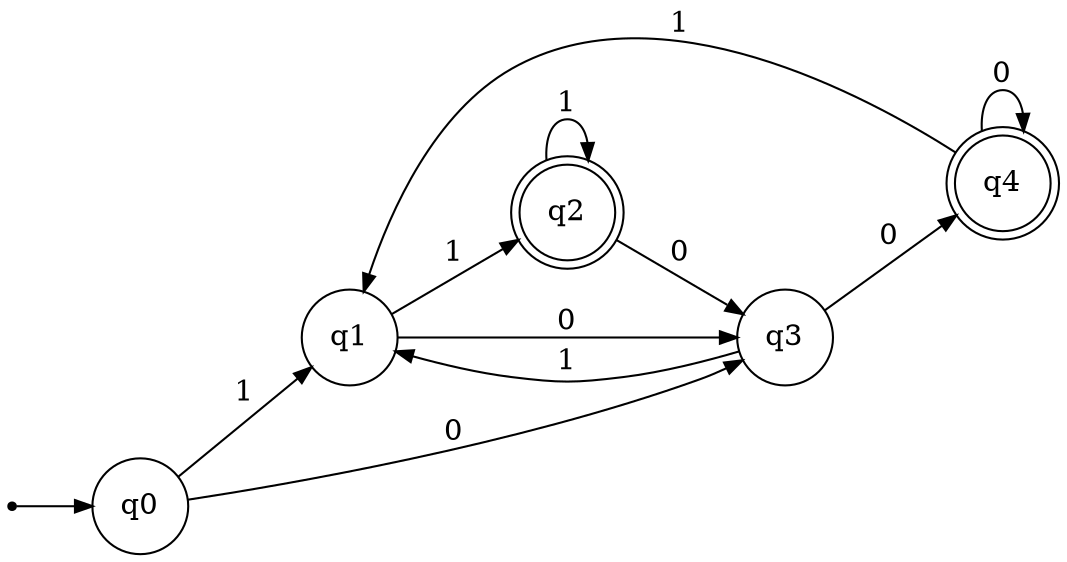 digraph {
	ranksep=0.5 size="8, 8"
	rankdir=LR
	Initial [label="" fontsize=14.0 shape=point]
	q0 [fontsize=14.0 shape=circle]
	q1 [fontsize=14.0 shape=circle]
	q2 [fontsize=14.0 shape=doublecircle]
	q3 [fontsize=14.0 shape=circle]
	q4 [fontsize=14.0 shape=doublecircle]
	Initial -> q0 [arrowsize=0.85]
	q0 -> q3 [label=" 0 " arrowsize=0.85 fontsize=14.0]
	q0 -> q1 [label=" 1 " arrowsize=0.85 fontsize=14.0]
	q1 -> q3 [label=" 0 " arrowsize=0.85 fontsize=14.0]
	q1 -> q2 [label=" 1 " arrowsize=0.85 fontsize=14.0]
	q2 -> q3 [label=" 0 " arrowsize=0.85 fontsize=14.0]
	q2 -> q2 [label=" 1 " arrowsize=0.85 fontsize=14.0]
	q3 -> q4 [label=" 0 " arrowsize=0.85 fontsize=14.0]
	q3 -> q1 [label=" 1 " arrowsize=0.85 fontsize=14.0]
	q4 -> q4 [label=" 0 " arrowsize=0.85 fontsize=14.0]
	q4 -> q1 [label=" 1 " arrowsize=0.85 fontsize=14.0]
}
